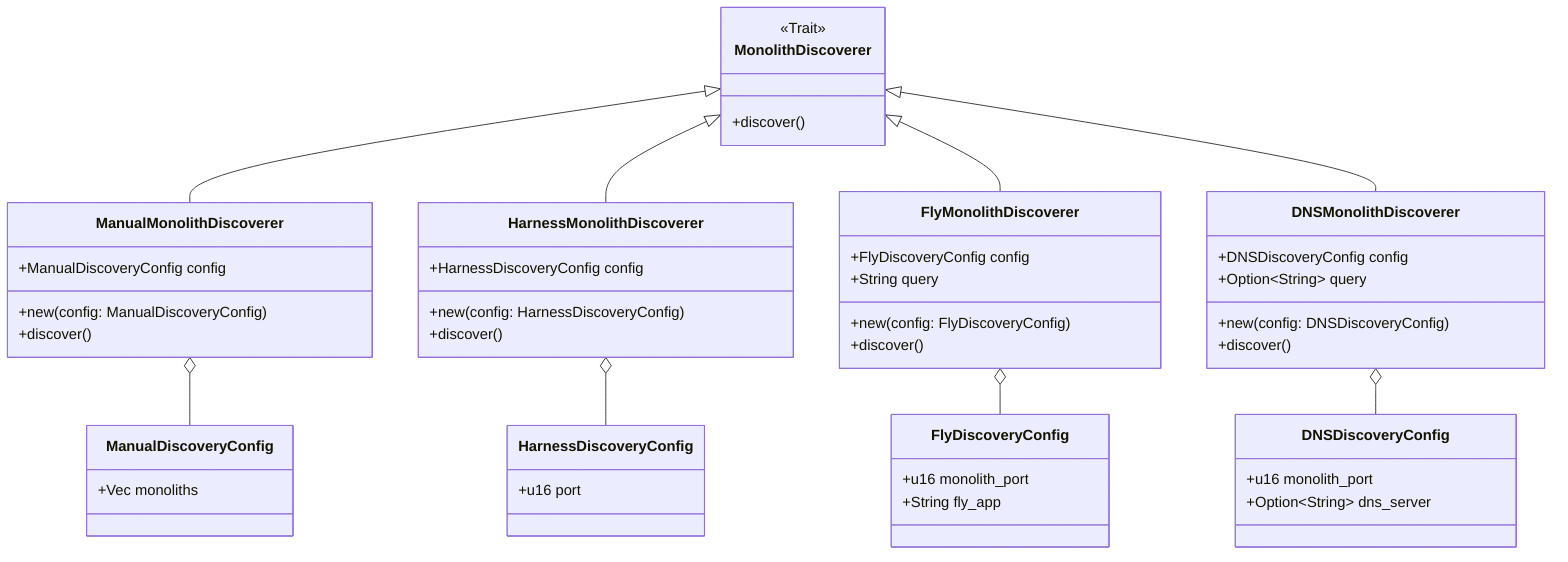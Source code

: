 classDiagram
    direction BT
    class MonolithDiscoverer {
        <<Trait>>
        +discover()
    }
    ManualMonolithDiscoverer --|> MonolithDiscoverer
    HarnessMonolithDiscoverer --|> MonolithDiscoverer
    FlyMonolithDiscoverer --|> MonolithDiscoverer
    DNSMonolithDiscoverer --|> MonolithDiscoverer

    DNSDiscoveryConfig --o DNSMonolithDiscoverer
    DNSDiscoveryConfig : +u16 monolith_port
    DNSDiscoveryConfig : +Option~String~ dns_server
    class DNSMonolithDiscoverer{
        +DNSDiscoveryConfig config
        +Option~String~ query
        +new(config: DNSDiscoveryConfig)
        +discover()
    }

    FlyDiscoveryConfig --o FlyMonolithDiscoverer
    FlyDiscoveryConfig : +u16 monolith_port
    FlyDiscoveryConfig : +String fly_app
    class FlyMonolithDiscoverer{
        +FlyDiscoveryConfig config
        +String query
        +new(config: FlyDiscoveryConfig)
        +discover()
    }

    ManualDiscoveryConfig --o ManualMonolithDiscoverer
    ManualDiscoveryConfig : +Vec monoliths
    class ManualMonolithDiscoverer{
        +ManualDiscoveryConfig config
        +new(config: ManualDiscoveryConfig)
        +discover()
    }

    HarnessDiscoveryConfig --o HarnessMonolithDiscoverer
    HarnessDiscoveryConfig : +u16 port
    class HarnessMonolithDiscoverer{
        +HarnessDiscoveryConfig config
        +new(config: HarnessDiscoveryConfig)
        +discover()
    }